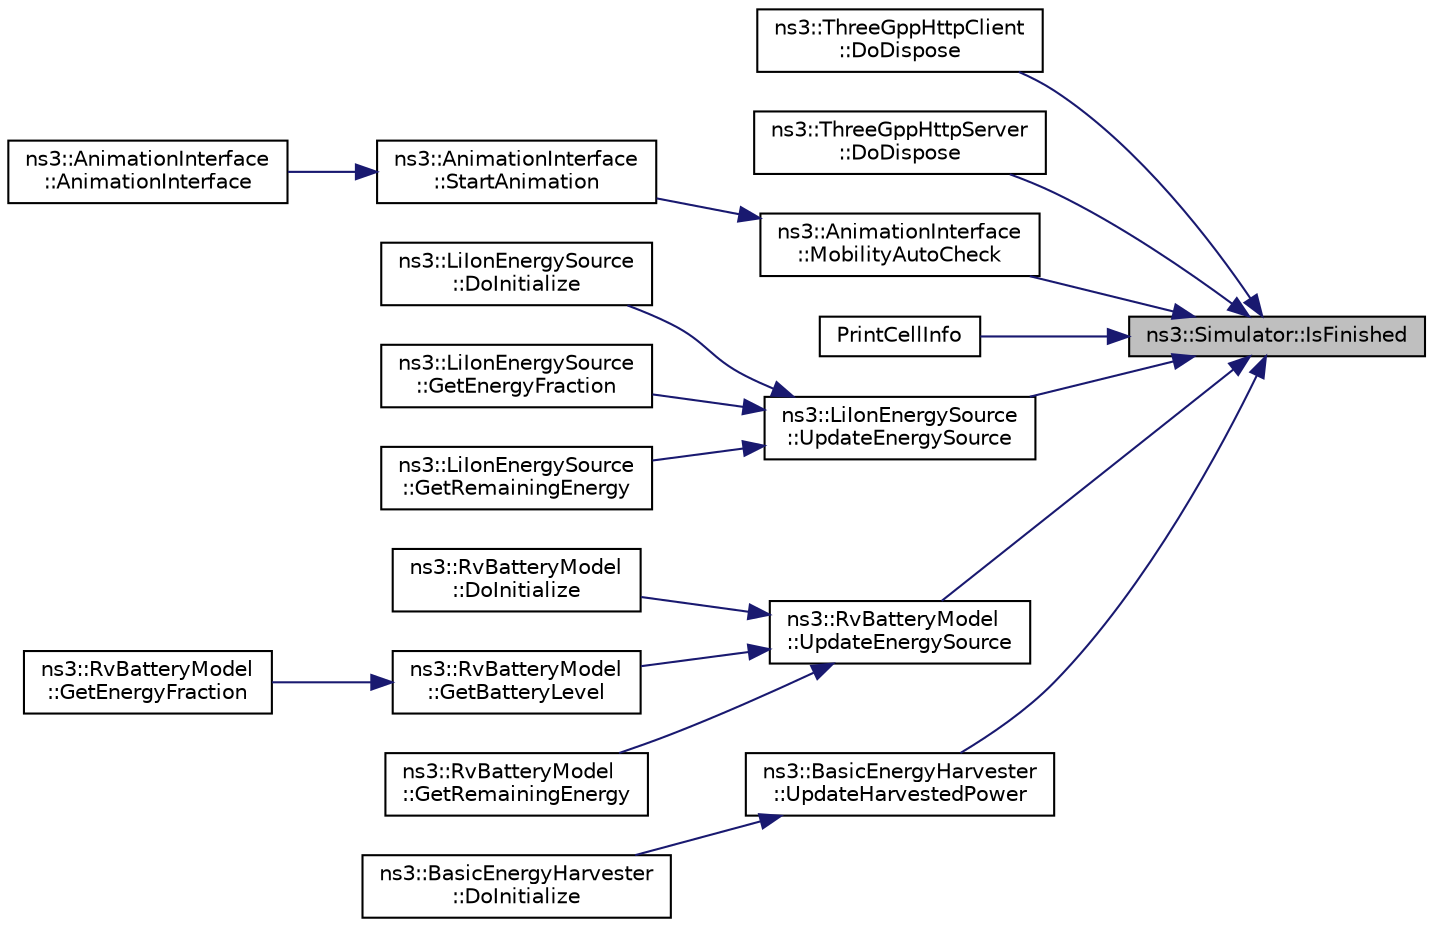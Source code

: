 digraph "ns3::Simulator::IsFinished"
{
 // LATEX_PDF_SIZE
  edge [fontname="Helvetica",fontsize="10",labelfontname="Helvetica",labelfontsize="10"];
  node [fontname="Helvetica",fontsize="10",shape=record];
  rankdir="RL";
  Node1 [label="ns3::Simulator::IsFinished",height=0.2,width=0.4,color="black", fillcolor="grey75", style="filled", fontcolor="black",tooltip="Check if the simulation should finish."];
  Node1 -> Node2 [dir="back",color="midnightblue",fontsize="10",style="solid",fontname="Helvetica"];
  Node2 [label="ns3::ThreeGppHttpClient\l::DoDispose",height=0.2,width=0.4,color="black", fillcolor="white", style="filled",URL="$classns3_1_1_three_gpp_http_client.html#a7d6c1e0b0c38303279873ac892af5a02",tooltip="Destructor implementation."];
  Node1 -> Node3 [dir="back",color="midnightblue",fontsize="10",style="solid",fontname="Helvetica"];
  Node3 [label="ns3::ThreeGppHttpServer\l::DoDispose",height=0.2,width=0.4,color="black", fillcolor="white", style="filled",URL="$classns3_1_1_three_gpp_http_server.html#a1c01eeb4275ba83b0c3e9ca5ae26a0ef",tooltip="Destructor implementation."];
  Node1 -> Node4 [dir="back",color="midnightblue",fontsize="10",style="solid",fontname="Helvetica"];
  Node4 [label="ns3::AnimationInterface\l::MobilityAutoCheck",height=0.2,width=0.4,color="black", fillcolor="white", style="filled",URL="$classns3_1_1_animation_interface.html#a23e31bf019017e94d49dd139718e93f4",tooltip="Mobility auto check function."];
  Node4 -> Node5 [dir="back",color="midnightblue",fontsize="10",style="solid",fontname="Helvetica"];
  Node5 [label="ns3::AnimationInterface\l::StartAnimation",height=0.2,width=0.4,color="black", fillcolor="white", style="filled",URL="$classns3_1_1_animation_interface.html#aed28bace6b97494e11179766449bb442",tooltip="Start animation function."];
  Node5 -> Node6 [dir="back",color="midnightblue",fontsize="10",style="solid",fontname="Helvetica"];
  Node6 [label="ns3::AnimationInterface\l::AnimationInterface",height=0.2,width=0.4,color="black", fillcolor="white", style="filled",URL="$classns3_1_1_animation_interface.html#a88af7da6eb605ec7e9d8cb3fcc8a6466",tooltip="Constructor."];
  Node1 -> Node7 [dir="back",color="midnightblue",fontsize="10",style="solid",fontname="Helvetica"];
  Node7 [label="PrintCellInfo",height=0.2,width=0.4,color="black", fillcolor="white", style="filled",URL="$examples_2li-ion-energy-source_8cc.html#a5a233214e03143292862c2a936b073eb",tooltip="In this simple example, we show how to create and drain energy from a LiIonEnergySource."];
  Node1 -> Node8 [dir="back",color="midnightblue",fontsize="10",style="solid",fontname="Helvetica"];
  Node8 [label="ns3::LiIonEnergySource\l::UpdateEnergySource",height=0.2,width=0.4,color="black", fillcolor="white", style="filled",URL="$classns3_1_1_li_ion_energy_source.html#a189ac70234f5af2d1b1457ea43bd1b9f",tooltip="Implements UpdateEnergySource."];
  Node8 -> Node9 [dir="back",color="midnightblue",fontsize="10",style="solid",fontname="Helvetica"];
  Node9 [label="ns3::LiIonEnergySource\l::DoInitialize",height=0.2,width=0.4,color="black", fillcolor="white", style="filled",URL="$classns3_1_1_li_ion_energy_source.html#ab66c94318f6e0aefbd7fc295f31532f4",tooltip="Initialize() implementation."];
  Node8 -> Node10 [dir="back",color="midnightblue",fontsize="10",style="solid",fontname="Helvetica"];
  Node10 [label="ns3::LiIonEnergySource\l::GetEnergyFraction",height=0.2,width=0.4,color="black", fillcolor="white", style="filled",URL="$classns3_1_1_li_ion_energy_source.html#aa3844868e0940b3aa5a7817388de7dd0",tooltip=" "];
  Node8 -> Node11 [dir="back",color="midnightblue",fontsize="10",style="solid",fontname="Helvetica"];
  Node11 [label="ns3::LiIonEnergySource\l::GetRemainingEnergy",height=0.2,width=0.4,color="black", fillcolor="white", style="filled",URL="$classns3_1_1_li_ion_energy_source.html#a519935a69b4b4b3f347855cee794d4d8",tooltip=" "];
  Node1 -> Node12 [dir="back",color="midnightblue",fontsize="10",style="solid",fontname="Helvetica"];
  Node12 [label="ns3::RvBatteryModel\l::UpdateEnergySource",height=0.2,width=0.4,color="black", fillcolor="white", style="filled",URL="$classns3_1_1_rv_battery_model.html#ac0885eeb1b510ffe52531e7e68039d3e",tooltip="Implements UpdateEnergySource."];
  Node12 -> Node13 [dir="back",color="midnightblue",fontsize="10",style="solid",fontname="Helvetica"];
  Node13 [label="ns3::RvBatteryModel\l::DoInitialize",height=0.2,width=0.4,color="black", fillcolor="white", style="filled",URL="$classns3_1_1_rv_battery_model.html#a2876516a9e3fa5e077cc0ee0748dbfe5",tooltip="Defined in ns3::Object."];
  Node12 -> Node14 [dir="back",color="midnightblue",fontsize="10",style="solid",fontname="Helvetica"];
  Node14 [label="ns3::RvBatteryModel\l::GetBatteryLevel",height=0.2,width=0.4,color="black", fillcolor="white", style="filled",URL="$classns3_1_1_rv_battery_model.html#af3047a4edc01822b612bb2fb70ee7991",tooltip=" "];
  Node14 -> Node15 [dir="back",color="midnightblue",fontsize="10",style="solid",fontname="Helvetica"];
  Node15 [label="ns3::RvBatteryModel\l::GetEnergyFraction",height=0.2,width=0.4,color="black", fillcolor="white", style="filled",URL="$classns3_1_1_rv_battery_model.html#a38e73ce97ec3d6d1c996fe897d121060",tooltip=" "];
  Node12 -> Node16 [dir="back",color="midnightblue",fontsize="10",style="solid",fontname="Helvetica"];
  Node16 [label="ns3::RvBatteryModel\l::GetRemainingEnergy",height=0.2,width=0.4,color="black", fillcolor="white", style="filled",URL="$classns3_1_1_rv_battery_model.html#a7ab2862fe0f9006fecefe5ee8a5a1c52",tooltip=" "];
  Node1 -> Node17 [dir="back",color="midnightblue",fontsize="10",style="solid",fontname="Helvetica"];
  Node17 [label="ns3::BasicEnergyHarvester\l::UpdateHarvestedPower",height=0.2,width=0.4,color="black", fillcolor="white", style="filled",URL="$classns3_1_1_basic_energy_harvester.html#aa1a0d934e9024f469a6b06b3b960f34e",tooltip="This function is called every m_energyHarvestingUpdateInterval in order to update the amount of power..."];
  Node17 -> Node18 [dir="back",color="midnightblue",fontsize="10",style="solid",fontname="Helvetica"];
  Node18 [label="ns3::BasicEnergyHarvester\l::DoInitialize",height=0.2,width=0.4,color="black", fillcolor="white", style="filled",URL="$classns3_1_1_basic_energy_harvester.html#afac6df462e0e60f32b09cdbd0c6daef8",tooltip="Defined in ns3::Object."];
}
